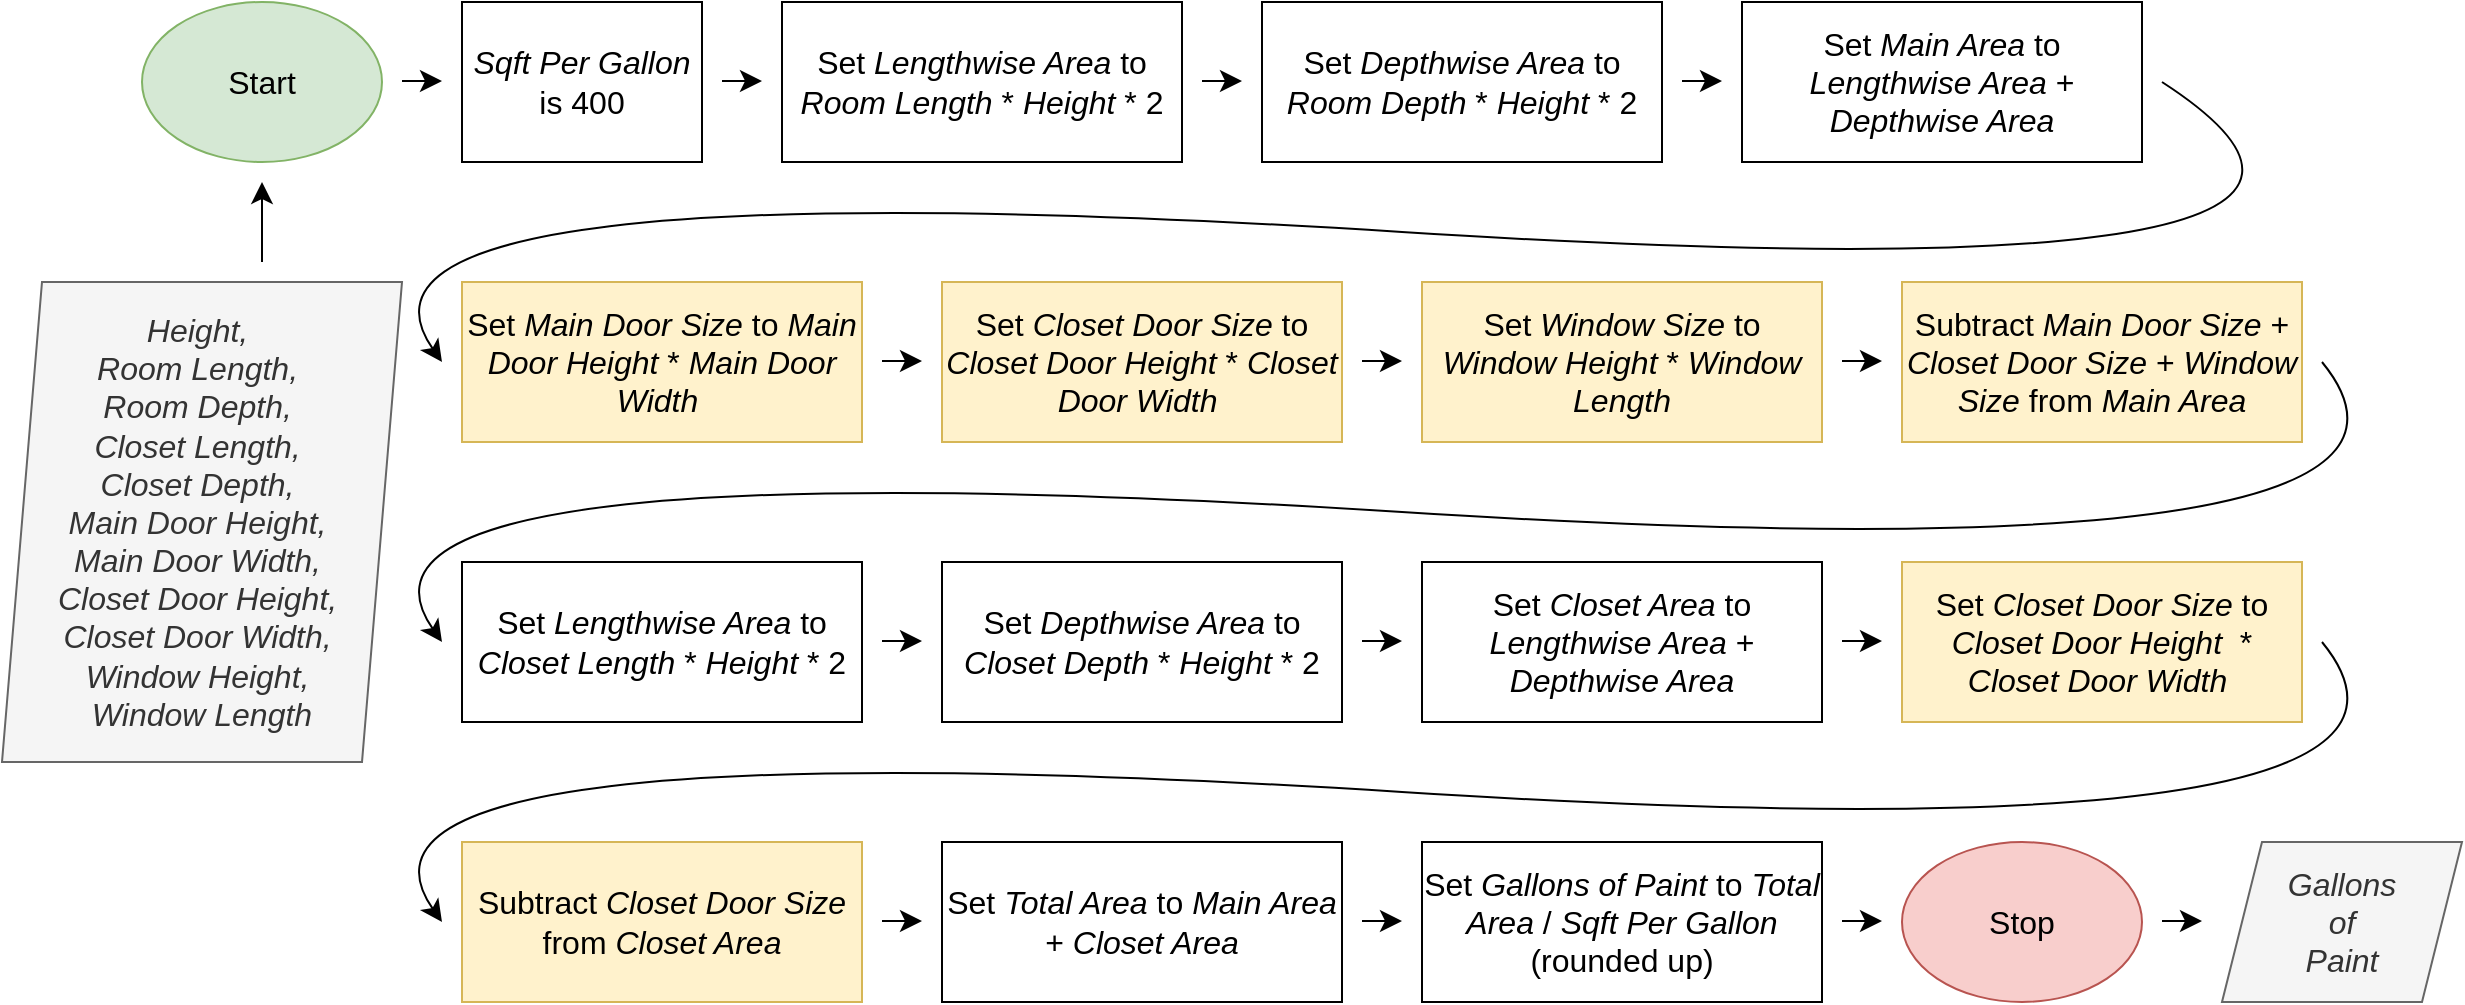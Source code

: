 <mxfile version="23.0.2" type="github">
  <diagram name="Page-1" id="N2PqbP5n1AO1bMbwyvLh">
    <mxGraphModel dx="1484" dy="1264" grid="1" gridSize="10" guides="1" tooltips="1" connect="1" arrows="1" fold="1" page="0" pageScale="1" pageWidth="850" pageHeight="1100" math="0" shadow="0">
      <root>
        <mxCell id="0" />
        <mxCell id="1" parent="0" />
        <mxCell id="nyV5_NHorq7yRxHBsYDB-1" value="&lt;i&gt;Height,&amp;nbsp;&lt;br&gt;Room Length,&amp;nbsp;&lt;br&gt;Room Depth,&amp;nbsp;&lt;br&gt;Closet Length,&amp;nbsp;&lt;br&gt;Closet Depth,&amp;nbsp;&lt;br&gt;Main Door Height,&amp;nbsp;&lt;br&gt;Main Door Width,&amp;nbsp;&lt;br&gt;Closet Door Height,&amp;nbsp;&lt;br&gt;Closet Door Width,&amp;nbsp;&lt;br&gt;Window Height,&amp;nbsp;&lt;br&gt;Window Length&lt;/i&gt;" style="shape=parallelogram;perimeter=parallelogramPerimeter;whiteSpace=wrap;html=1;fixedSize=1;fontSize=16;fillColor=#f5f5f5;fontColor=#333333;strokeColor=#666666;" vertex="1" parent="1">
          <mxGeometry x="130" y="100" width="200" height="240" as="geometry" />
        </mxCell>
        <mxCell id="nyV5_NHorq7yRxHBsYDB-2" value="Start" style="ellipse;whiteSpace=wrap;html=1;fontSize=16;fillColor=#d5e8d4;strokeColor=#82b366;" vertex="1" parent="1">
          <mxGeometry x="200" y="-40" width="120" height="80" as="geometry" />
        </mxCell>
        <mxCell id="nyV5_NHorq7yRxHBsYDB-3" value="&lt;i&gt;Sqft Per Gallon&lt;/i&gt; is 400" style="rounded=0;whiteSpace=wrap;html=1;fontSize=16;" vertex="1" parent="1">
          <mxGeometry x="360" y="-40" width="120" height="80" as="geometry" />
        </mxCell>
        <mxCell id="nyV5_NHorq7yRxHBsYDB-4" value="Set &lt;i&gt;Lengthwise Area&lt;/i&gt; to &lt;i&gt;Room Length&lt;/i&gt; * &lt;i&gt;Height &lt;/i&gt;* 2" style="rounded=0;whiteSpace=wrap;html=1;fontSize=16;" vertex="1" parent="1">
          <mxGeometry x="520" y="-40" width="200" height="80" as="geometry" />
        </mxCell>
        <mxCell id="nyV5_NHorq7yRxHBsYDB-6" value="Set &lt;i&gt;Depthwise Area&lt;/i&gt; to &lt;i&gt;Room Depth&amp;nbsp;&lt;/i&gt;* &lt;i&gt;Height &lt;/i&gt;* 2" style="rounded=0;whiteSpace=wrap;html=1;fontSize=16;" vertex="1" parent="1">
          <mxGeometry x="760" y="-40" width="200" height="80" as="geometry" />
        </mxCell>
        <mxCell id="nyV5_NHorq7yRxHBsYDB-7" value="Set &lt;i&gt;Main Area&lt;/i&gt; to &lt;i&gt;Lengthwise Area&lt;/i&gt; + &lt;i&gt;Depthwise Area&lt;/i&gt;" style="rounded=0;whiteSpace=wrap;html=1;fontSize=16;" vertex="1" parent="1">
          <mxGeometry x="1000" y="-40" width="200" height="80" as="geometry" />
        </mxCell>
        <mxCell id="nyV5_NHorq7yRxHBsYDB-8" value="Set &lt;i&gt;Lengthwise Area&lt;/i&gt; to &lt;i&gt;Closet Length&lt;/i&gt; * &lt;i&gt;Height &lt;/i&gt;* 2" style="rounded=0;whiteSpace=wrap;html=1;fontSize=16;" vertex="1" parent="1">
          <mxGeometry x="360" y="240" width="200" height="80" as="geometry" />
        </mxCell>
        <mxCell id="nyV5_NHorq7yRxHBsYDB-9" value="Set &lt;i&gt;Depthwise Area&lt;/i&gt; to &lt;i&gt;Closet Depth&amp;nbsp;&lt;/i&gt;* &lt;i&gt;Height &lt;/i&gt;* 2" style="rounded=0;whiteSpace=wrap;html=1;fontSize=16;" vertex="1" parent="1">
          <mxGeometry x="600" y="240" width="200" height="80" as="geometry" />
        </mxCell>
        <mxCell id="nyV5_NHorq7yRxHBsYDB-10" value="Set &lt;i&gt;Closet Area&lt;/i&gt; to &lt;i&gt;Lengthwise Area&lt;/i&gt; + &lt;i&gt;Depthwise Area&lt;/i&gt;" style="rounded=0;whiteSpace=wrap;html=1;fontSize=16;" vertex="1" parent="1">
          <mxGeometry x="840" y="240" width="200" height="80" as="geometry" />
        </mxCell>
        <mxCell id="nyV5_NHorq7yRxHBsYDB-11" value="Set &lt;i&gt;Total Area&lt;/i&gt; to &lt;i&gt;Main Area&lt;/i&gt; + &lt;i&gt;Closet Area&lt;/i&gt;" style="rounded=0;whiteSpace=wrap;html=1;fontSize=16;" vertex="1" parent="1">
          <mxGeometry x="600" y="380" width="200" height="80" as="geometry" />
        </mxCell>
        <mxCell id="nyV5_NHorq7yRxHBsYDB-13" value="Set &lt;i&gt;Gallons of Paint&lt;/i&gt; to &lt;i&gt;Total Area&lt;/i&gt;&amp;nbsp;/&amp;nbsp;&lt;i&gt;Sqft Per Gallon&lt;/i&gt; (rounded up)" style="rounded=0;whiteSpace=wrap;html=1;fontSize=16;" vertex="1" parent="1">
          <mxGeometry x="840" y="380" width="200" height="80" as="geometry" />
        </mxCell>
        <mxCell id="nyV5_NHorq7yRxHBsYDB-14" value="Stop" style="ellipse;whiteSpace=wrap;html=1;fontSize=16;fillColor=#f8cecc;strokeColor=#b85450;" vertex="1" parent="1">
          <mxGeometry x="1080" y="380" width="120" height="80" as="geometry" />
        </mxCell>
        <mxCell id="nyV5_NHorq7yRxHBsYDB-15" value="&lt;i&gt;Gallons&lt;br&gt;of&lt;br&gt;Paint&lt;/i&gt;" style="shape=parallelogram;perimeter=parallelogramPerimeter;whiteSpace=wrap;html=1;fixedSize=1;fontSize=16;fillColor=#f5f5f5;fontColor=#333333;strokeColor=#666666;" vertex="1" parent="1">
          <mxGeometry x="1240" y="380" width="120" height="80" as="geometry" />
        </mxCell>
        <mxCell id="nyV5_NHorq7yRxHBsYDB-16" value="Set &lt;i&gt;Main Door Size&lt;/i&gt; to &lt;i&gt;Main Door Height&lt;/i&gt; * &lt;i&gt;Main Door Width&lt;/i&gt;&amp;nbsp;" style="rounded=0;whiteSpace=wrap;html=1;fontSize=16;fillColor=#fff2cc;strokeColor=#d6b656;" vertex="1" parent="1">
          <mxGeometry x="360" y="100" width="200" height="80" as="geometry" />
        </mxCell>
        <mxCell id="nyV5_NHorq7yRxHBsYDB-17" value="Set &lt;i&gt;Closet Door Size&lt;/i&gt; to &lt;i&gt;Closet Door Height&lt;/i&gt; * &lt;i&gt;Closet Door Width&lt;/i&gt;&amp;nbsp;" style="rounded=0;whiteSpace=wrap;html=1;fontSize=16;fillColor=#fff2cc;strokeColor=#d6b656;" vertex="1" parent="1">
          <mxGeometry x="600" y="100" width="200" height="80" as="geometry" />
        </mxCell>
        <mxCell id="nyV5_NHorq7yRxHBsYDB-19" value="Set &lt;i&gt;Closet Door Size&lt;/i&gt; to &lt;i&gt;Closet Door Height&lt;/i&gt;&amp;nbsp; * &lt;i&gt;Closet Door Width&lt;/i&gt;&amp;nbsp;" style="rounded=0;whiteSpace=wrap;html=1;fontSize=16;fillColor=#fff2cc;strokeColor=#d6b656;" vertex="1" parent="1">
          <mxGeometry x="1080" y="240" width="200" height="80" as="geometry" />
        </mxCell>
        <mxCell id="nyV5_NHorq7yRxHBsYDB-20" value="Set &lt;i&gt;Window Size&lt;/i&gt; to &lt;i&gt;Window Height&lt;/i&gt; * &lt;i&gt;Window Length&lt;/i&gt;" style="rounded=0;whiteSpace=wrap;html=1;fontSize=16;fillColor=#fff2cc;strokeColor=#d6b656;" vertex="1" parent="1">
          <mxGeometry x="840" y="100" width="200" height="80" as="geometry" />
        </mxCell>
        <mxCell id="nyV5_NHorq7yRxHBsYDB-21" value="Subtract &lt;i&gt;Main Door Size&lt;/i&gt; + &lt;i&gt;Closet Door Size&lt;/i&gt; + &lt;i&gt;Window Size&lt;/i&gt; from &lt;i&gt;Main Area&lt;/i&gt;" style="rounded=0;whiteSpace=wrap;html=1;fontSize=16;fillColor=#fff2cc;strokeColor=#d6b656;" vertex="1" parent="1">
          <mxGeometry x="1080" y="100" width="200" height="80" as="geometry" />
        </mxCell>
        <mxCell id="nyV5_NHorq7yRxHBsYDB-23" value="Subtract &lt;i&gt;Closet Door&lt;/i&gt; &lt;i&gt;Size &lt;/i&gt;from &lt;i&gt;Closet Area&lt;/i&gt;" style="rounded=0;whiteSpace=wrap;html=1;fontSize=16;fillColor=#fff2cc;strokeColor=#d6b656;" vertex="1" parent="1">
          <mxGeometry x="360" y="380" width="200" height="80" as="geometry" />
        </mxCell>
        <mxCell id="nyV5_NHorq7yRxHBsYDB-24" value="" style="endArrow=classic;html=1;rounded=0;fontSize=12;startSize=8;endSize=8;curved=1;" edge="1" parent="1">
          <mxGeometry width="50" height="50" relative="1" as="geometry">
            <mxPoint x="810" y="139.5" as="sourcePoint" />
            <mxPoint x="830" y="139.5" as="targetPoint" />
          </mxGeometry>
        </mxCell>
        <mxCell id="nyV5_NHorq7yRxHBsYDB-25" value="" style="endArrow=classic;html=1;rounded=0;fontSize=12;startSize=8;endSize=8;curved=1;" edge="1" parent="1">
          <mxGeometry width="50" height="50" relative="1" as="geometry">
            <mxPoint x="330" y="-0.5" as="sourcePoint" />
            <mxPoint x="350" y="-0.5" as="targetPoint" />
          </mxGeometry>
        </mxCell>
        <mxCell id="nyV5_NHorq7yRxHBsYDB-26" value="" style="endArrow=classic;html=1;rounded=0;fontSize=12;startSize=8;endSize=8;curved=1;" edge="1" parent="1">
          <mxGeometry width="50" height="50" relative="1" as="geometry">
            <mxPoint x="490" y="-0.5" as="sourcePoint" />
            <mxPoint x="510" y="-0.5" as="targetPoint" />
          </mxGeometry>
        </mxCell>
        <mxCell id="nyV5_NHorq7yRxHBsYDB-27" value="" style="endArrow=classic;html=1;rounded=0;fontSize=12;startSize=8;endSize=8;curved=1;" edge="1" parent="1">
          <mxGeometry width="50" height="50" relative="1" as="geometry">
            <mxPoint x="730" y="-0.5" as="sourcePoint" />
            <mxPoint x="750" y="-0.5" as="targetPoint" />
          </mxGeometry>
        </mxCell>
        <mxCell id="nyV5_NHorq7yRxHBsYDB-28" value="" style="endArrow=classic;html=1;rounded=0;fontSize=12;startSize=8;endSize=8;curved=1;" edge="1" parent="1">
          <mxGeometry width="50" height="50" relative="1" as="geometry">
            <mxPoint x="970" y="-0.5" as="sourcePoint" />
            <mxPoint x="990" y="-0.5" as="targetPoint" />
          </mxGeometry>
        </mxCell>
        <mxCell id="nyV5_NHorq7yRxHBsYDB-29" value="" style="endArrow=classic;html=1;rounded=0;fontSize=12;startSize=8;endSize=8;curved=1;" edge="1" parent="1">
          <mxGeometry width="50" height="50" relative="1" as="geometry">
            <mxPoint x="570" y="139.5" as="sourcePoint" />
            <mxPoint x="590" y="139.5" as="targetPoint" />
          </mxGeometry>
        </mxCell>
        <mxCell id="nyV5_NHorq7yRxHBsYDB-30" value="" style="endArrow=classic;html=1;rounded=0;fontSize=12;startSize=8;endSize=8;curved=1;" edge="1" parent="1">
          <mxGeometry width="50" height="50" relative="1" as="geometry">
            <mxPoint x="1050" y="139.5" as="sourcePoint" />
            <mxPoint x="1070" y="139.5" as="targetPoint" />
          </mxGeometry>
        </mxCell>
        <mxCell id="nyV5_NHorq7yRxHBsYDB-31" value="" style="endArrow=classic;html=1;rounded=0;fontSize=12;startSize=8;endSize=8;curved=1;" edge="1" parent="1">
          <mxGeometry width="50" height="50" relative="1" as="geometry">
            <mxPoint x="570" y="279.5" as="sourcePoint" />
            <mxPoint x="590" y="279.5" as="targetPoint" />
          </mxGeometry>
        </mxCell>
        <mxCell id="nyV5_NHorq7yRxHBsYDB-32" value="" style="endArrow=classic;html=1;rounded=0;fontSize=12;startSize=8;endSize=8;curved=1;" edge="1" parent="1">
          <mxGeometry width="50" height="50" relative="1" as="geometry">
            <mxPoint x="810" y="279.5" as="sourcePoint" />
            <mxPoint x="830" y="279.5" as="targetPoint" />
          </mxGeometry>
        </mxCell>
        <mxCell id="nyV5_NHorq7yRxHBsYDB-33" value="" style="endArrow=classic;html=1;rounded=0;fontSize=12;startSize=8;endSize=8;curved=1;" edge="1" parent="1">
          <mxGeometry width="50" height="50" relative="1" as="geometry">
            <mxPoint x="1050" y="279.5" as="sourcePoint" />
            <mxPoint x="1070" y="279.5" as="targetPoint" />
          </mxGeometry>
        </mxCell>
        <mxCell id="nyV5_NHorq7yRxHBsYDB-35" value="" style="endArrow=classic;html=1;rounded=0;fontSize=12;startSize=8;endSize=8;curved=1;" edge="1" parent="1">
          <mxGeometry width="50" height="50" relative="1" as="geometry">
            <mxPoint x="570" y="419.5" as="sourcePoint" />
            <mxPoint x="590" y="419.5" as="targetPoint" />
          </mxGeometry>
        </mxCell>
        <mxCell id="nyV5_NHorq7yRxHBsYDB-36" value="" style="endArrow=classic;html=1;rounded=0;fontSize=12;startSize=8;endSize=8;curved=1;" edge="1" parent="1">
          <mxGeometry width="50" height="50" relative="1" as="geometry">
            <mxPoint x="810" y="419.5" as="sourcePoint" />
            <mxPoint x="830" y="419.5" as="targetPoint" />
          </mxGeometry>
        </mxCell>
        <mxCell id="nyV5_NHorq7yRxHBsYDB-37" value="" style="endArrow=classic;html=1;rounded=0;fontSize=12;startSize=8;endSize=8;curved=1;" edge="1" parent="1">
          <mxGeometry width="50" height="50" relative="1" as="geometry">
            <mxPoint x="1050" y="419.5" as="sourcePoint" />
            <mxPoint x="1070" y="419.5" as="targetPoint" />
          </mxGeometry>
        </mxCell>
        <mxCell id="nyV5_NHorq7yRxHBsYDB-38" value="" style="endArrow=classic;html=1;rounded=0;fontSize=12;startSize=8;endSize=8;curved=1;" edge="1" parent="1">
          <mxGeometry width="50" height="50" relative="1" as="geometry">
            <mxPoint x="1210" y="419.5" as="sourcePoint" />
            <mxPoint x="1230" y="419.5" as="targetPoint" />
          </mxGeometry>
        </mxCell>
        <mxCell id="nyV5_NHorq7yRxHBsYDB-39" value="" style="endArrow=classic;html=1;rounded=0;fontSize=12;startSize=8;endSize=8;curved=1;" edge="1" parent="1">
          <mxGeometry width="50" height="50" relative="1" as="geometry">
            <mxPoint x="260" y="90" as="sourcePoint" />
            <mxPoint x="260" y="50" as="targetPoint" />
          </mxGeometry>
        </mxCell>
        <mxCell id="nyV5_NHorq7yRxHBsYDB-40" value="" style="curved=1;endArrow=classic;html=1;rounded=0;fontSize=12;startSize=8;endSize=8;" edge="1" parent="1">
          <mxGeometry width="50" height="50" relative="1" as="geometry">
            <mxPoint x="1290" y="140" as="sourcePoint" />
            <mxPoint x="350" y="280" as="targetPoint" />
            <Array as="points">
              <mxPoint x="1380" y="250" />
              <mxPoint x="280" y="180" />
            </Array>
          </mxGeometry>
        </mxCell>
        <mxCell id="nyV5_NHorq7yRxHBsYDB-41" value="" style="curved=1;endArrow=classic;html=1;rounded=0;fontSize=12;startSize=8;endSize=8;" edge="1" parent="1">
          <mxGeometry width="50" height="50" relative="1" as="geometry">
            <mxPoint x="1290" y="280" as="sourcePoint" />
            <mxPoint x="350" y="420" as="targetPoint" />
            <Array as="points">
              <mxPoint x="1380" y="390" />
              <mxPoint x="280" y="320" />
            </Array>
          </mxGeometry>
        </mxCell>
        <mxCell id="nyV5_NHorq7yRxHBsYDB-42" value="" style="curved=1;endArrow=classic;html=1;rounded=0;fontSize=12;startSize=8;endSize=8;" edge="1" parent="1">
          <mxGeometry width="50" height="50" relative="1" as="geometry">
            <mxPoint x="1210" as="sourcePoint" />
            <mxPoint x="350" y="140" as="targetPoint" />
            <Array as="points">
              <mxPoint x="1380" y="110" />
              <mxPoint x="280" y="40" />
            </Array>
          </mxGeometry>
        </mxCell>
      </root>
    </mxGraphModel>
  </diagram>
</mxfile>
